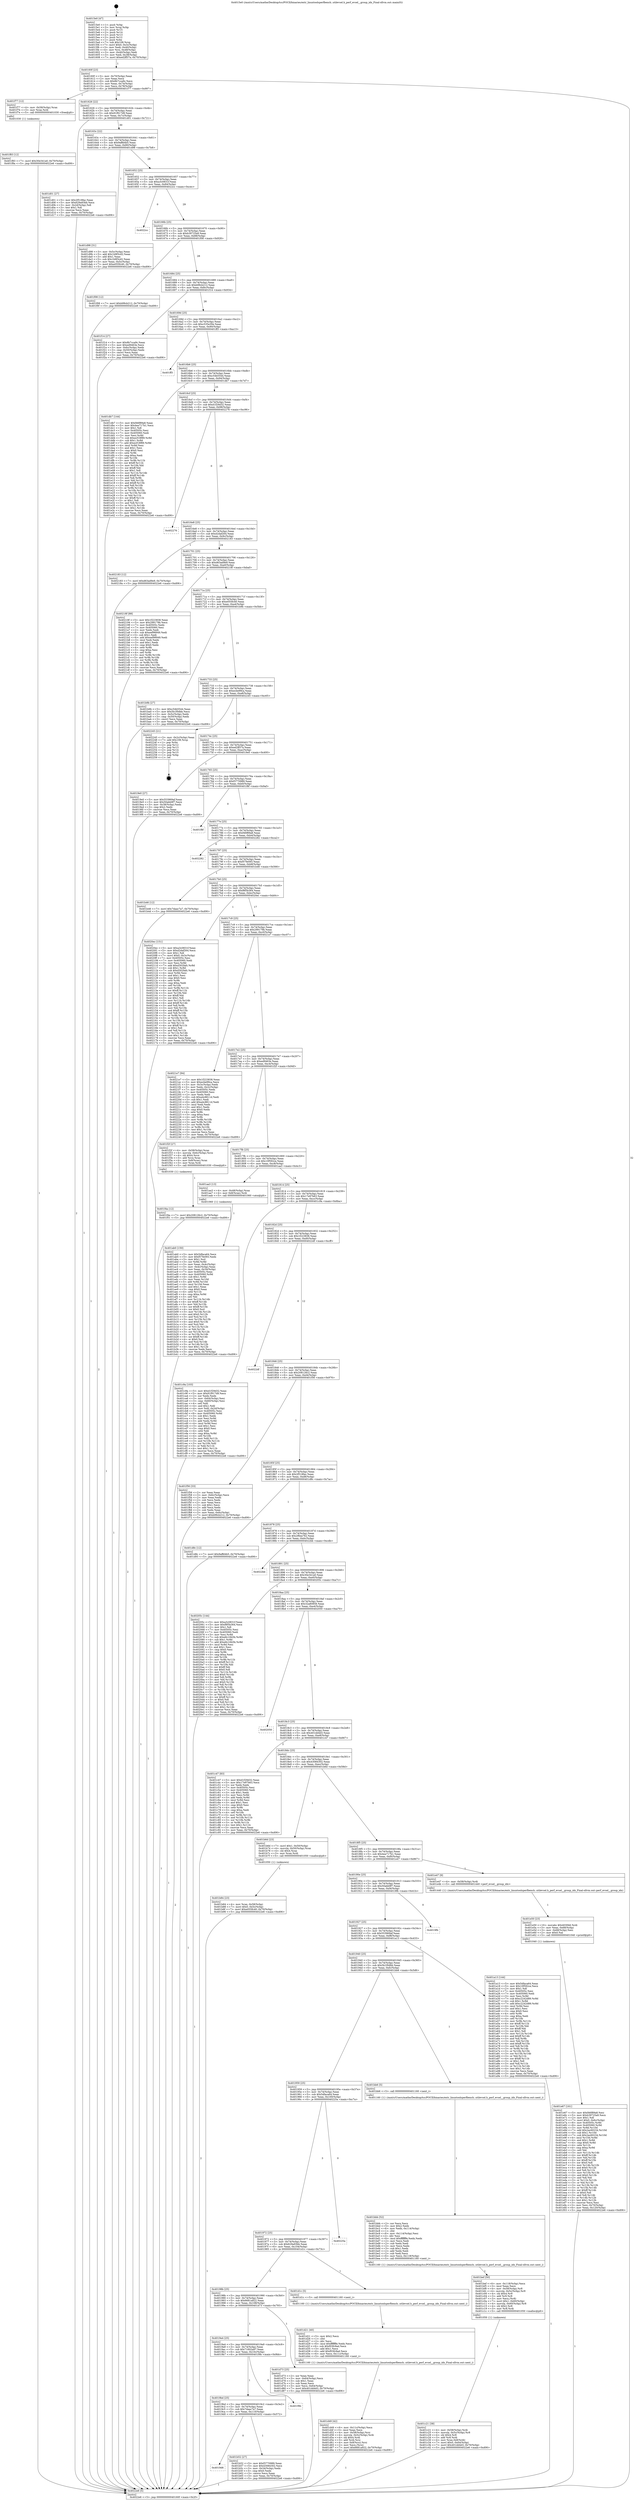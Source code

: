digraph "0x4015e0" {
  label = "0x4015e0 (/mnt/c/Users/mathe/Desktop/tcc/POCII/binaries/extr_linuxtoolsperfbench..utilevsel.h_perf_evsel__group_idx_Final-ollvm.out::main(0))"
  labelloc = "t"
  node[shape=record]

  Entry [label="",width=0.3,height=0.3,shape=circle,fillcolor=black,style=filled]
  "0x40160f" [label="{
     0x40160f [23]\l
     | [instrs]\l
     &nbsp;&nbsp;0x40160f \<+3\>: mov -0x70(%rbp),%eax\l
     &nbsp;&nbsp;0x401612 \<+2\>: mov %eax,%ecx\l
     &nbsp;&nbsp;0x401614 \<+6\>: sub $0x8b7cca9c,%ecx\l
     &nbsp;&nbsp;0x40161a \<+3\>: mov %eax,-0x74(%rbp)\l
     &nbsp;&nbsp;0x40161d \<+3\>: mov %ecx,-0x78(%rbp)\l
     &nbsp;&nbsp;0x401620 \<+6\>: je 0000000000401f77 \<main+0x997\>\l
  }"]
  "0x401f77" [label="{
     0x401f77 [12]\l
     | [instrs]\l
     &nbsp;&nbsp;0x401f77 \<+4\>: mov -0x58(%rbp),%rax\l
     &nbsp;&nbsp;0x401f7b \<+3\>: mov %rax,%rdi\l
     &nbsp;&nbsp;0x401f7e \<+5\>: call 0000000000401030 \<free@plt\>\l
     | [calls]\l
     &nbsp;&nbsp;0x401030 \{1\} (unknown)\l
  }"]
  "0x401626" [label="{
     0x401626 [22]\l
     | [instrs]\l
     &nbsp;&nbsp;0x401626 \<+5\>: jmp 000000000040162b \<main+0x4b\>\l
     &nbsp;&nbsp;0x40162b \<+3\>: mov -0x74(%rbp),%eax\l
     &nbsp;&nbsp;0x40162e \<+5\>: sub $0x91f917d9,%eax\l
     &nbsp;&nbsp;0x401633 \<+3\>: mov %eax,-0x7c(%rbp)\l
     &nbsp;&nbsp;0x401636 \<+6\>: je 0000000000401d01 \<main+0x721\>\l
  }"]
  Exit [label="",width=0.3,height=0.3,shape=circle,fillcolor=black,style=filled,peripheries=2]
  "0x401d01" [label="{
     0x401d01 [27]\l
     | [instrs]\l
     &nbsp;&nbsp;0x401d01 \<+5\>: mov $0x2f518fac,%eax\l
     &nbsp;&nbsp;0x401d06 \<+5\>: mov $0x629a93bb,%ecx\l
     &nbsp;&nbsp;0x401d0b \<+3\>: mov -0x2d(%rbp),%dl\l
     &nbsp;&nbsp;0x401d0e \<+3\>: test $0x1,%dl\l
     &nbsp;&nbsp;0x401d11 \<+3\>: cmovne %ecx,%eax\l
     &nbsp;&nbsp;0x401d14 \<+3\>: mov %eax,-0x70(%rbp)\l
     &nbsp;&nbsp;0x401d17 \<+5\>: jmp 00000000004022e6 \<main+0xd06\>\l
  }"]
  "0x40163c" [label="{
     0x40163c [22]\l
     | [instrs]\l
     &nbsp;&nbsp;0x40163c \<+5\>: jmp 0000000000401641 \<main+0x61\>\l
     &nbsp;&nbsp;0x401641 \<+3\>: mov -0x74(%rbp),%eax\l
     &nbsp;&nbsp;0x401644 \<+5\>: sub $0x9affd4b5,%eax\l
     &nbsp;&nbsp;0x401649 \<+3\>: mov %eax,-0x80(%rbp)\l
     &nbsp;&nbsp;0x40164c \<+6\>: je 0000000000401d98 \<main+0x7b8\>\l
  }"]
  "0x401f83" [label="{
     0x401f83 [12]\l
     | [instrs]\l
     &nbsp;&nbsp;0x401f83 \<+7\>: movl $0x30e341a0,-0x70(%rbp)\l
     &nbsp;&nbsp;0x401f8a \<+5\>: jmp 00000000004022e6 \<main+0xd06\>\l
  }"]
  "0x401d98" [label="{
     0x401d98 [31]\l
     | [instrs]\l
     &nbsp;&nbsp;0x401d98 \<+3\>: mov -0x5c(%rbp),%eax\l
     &nbsp;&nbsp;0x401d9b \<+5\>: add $0x1b9f3cd2,%eax\l
     &nbsp;&nbsp;0x401da0 \<+3\>: add $0x1,%eax\l
     &nbsp;&nbsp;0x401da3 \<+5\>: sub $0x1b9f3cd2,%eax\l
     &nbsp;&nbsp;0x401da8 \<+3\>: mov %eax,-0x5c(%rbp)\l
     &nbsp;&nbsp;0x401dab \<+7\>: movl $0xe055fc40,-0x70(%rbp)\l
     &nbsp;&nbsp;0x401db2 \<+5\>: jmp 00000000004022e6 \<main+0xd06\>\l
  }"]
  "0x401652" [label="{
     0x401652 [25]\l
     | [instrs]\l
     &nbsp;&nbsp;0x401652 \<+5\>: jmp 0000000000401657 \<main+0x77\>\l
     &nbsp;&nbsp;0x401657 \<+3\>: mov -0x74(%rbp),%eax\l
     &nbsp;&nbsp;0x40165a \<+5\>: sub $0xa3c0831f,%eax\l
     &nbsp;&nbsp;0x40165f \<+6\>: mov %eax,-0x84(%rbp)\l
     &nbsp;&nbsp;0x401665 \<+6\>: je 00000000004022cc \<main+0xcec\>\l
  }"]
  "0x401f4a" [label="{
     0x401f4a [12]\l
     | [instrs]\l
     &nbsp;&nbsp;0x401f4a \<+7\>: movl $0x208126c2,-0x70(%rbp)\l
     &nbsp;&nbsp;0x401f51 \<+5\>: jmp 00000000004022e6 \<main+0xd06\>\l
  }"]
  "0x4022cc" [label="{
     0x4022cc\l
  }", style=dashed]
  "0x40166b" [label="{
     0x40166b [25]\l
     | [instrs]\l
     &nbsp;&nbsp;0x40166b \<+5\>: jmp 0000000000401670 \<main+0x90\>\l
     &nbsp;&nbsp;0x401670 \<+3\>: mov -0x74(%rbp),%eax\l
     &nbsp;&nbsp;0x401673 \<+5\>: sub $0xb39725a9,%eax\l
     &nbsp;&nbsp;0x401678 \<+6\>: mov %eax,-0x88(%rbp)\l
     &nbsp;&nbsp;0x40167e \<+6\>: je 0000000000401f08 \<main+0x928\>\l
  }"]
  "0x401e67" [label="{
     0x401e67 [161]\l
     | [instrs]\l
     &nbsp;&nbsp;0x401e67 \<+5\>: mov $0xf46f89a8,%esi\l
     &nbsp;&nbsp;0x401e6c \<+5\>: mov $0xb39725a9,%ecx\l
     &nbsp;&nbsp;0x401e71 \<+2\>: mov $0x1,%dl\l
     &nbsp;&nbsp;0x401e73 \<+7\>: movl $0x0,-0x6c(%rbp)\l
     &nbsp;&nbsp;0x401e7a \<+8\>: mov 0x40505c,%r8d\l
     &nbsp;&nbsp;0x401e82 \<+8\>: mov 0x405060,%r9d\l
     &nbsp;&nbsp;0x401e8a \<+3\>: mov %r8d,%r10d\l
     &nbsp;&nbsp;0x401e8d \<+7\>: add $0x2ac60234,%r10d\l
     &nbsp;&nbsp;0x401e94 \<+4\>: sub $0x1,%r10d\l
     &nbsp;&nbsp;0x401e98 \<+7\>: sub $0x2ac60234,%r10d\l
     &nbsp;&nbsp;0x401e9f \<+4\>: imul %r10d,%r8d\l
     &nbsp;&nbsp;0x401ea3 \<+4\>: and $0x1,%r8d\l
     &nbsp;&nbsp;0x401ea7 \<+4\>: cmp $0x0,%r8d\l
     &nbsp;&nbsp;0x401eab \<+4\>: sete %r11b\l
     &nbsp;&nbsp;0x401eaf \<+4\>: cmp $0xa,%r9d\l
     &nbsp;&nbsp;0x401eb3 \<+3\>: setl %bl\l
     &nbsp;&nbsp;0x401eb6 \<+3\>: mov %r11b,%r14b\l
     &nbsp;&nbsp;0x401eb9 \<+4\>: xor $0xff,%r14b\l
     &nbsp;&nbsp;0x401ebd \<+3\>: mov %bl,%r15b\l
     &nbsp;&nbsp;0x401ec0 \<+4\>: xor $0xff,%r15b\l
     &nbsp;&nbsp;0x401ec4 \<+3\>: xor $0x0,%dl\l
     &nbsp;&nbsp;0x401ec7 \<+3\>: mov %r14b,%r12b\l
     &nbsp;&nbsp;0x401eca \<+4\>: and $0x0,%r12b\l
     &nbsp;&nbsp;0x401ece \<+3\>: and %dl,%r11b\l
     &nbsp;&nbsp;0x401ed1 \<+3\>: mov %r15b,%r13b\l
     &nbsp;&nbsp;0x401ed4 \<+4\>: and $0x0,%r13b\l
     &nbsp;&nbsp;0x401ed8 \<+2\>: and %dl,%bl\l
     &nbsp;&nbsp;0x401eda \<+3\>: or %r11b,%r12b\l
     &nbsp;&nbsp;0x401edd \<+3\>: or %bl,%r13b\l
     &nbsp;&nbsp;0x401ee0 \<+3\>: xor %r13b,%r12b\l
     &nbsp;&nbsp;0x401ee3 \<+3\>: or %r15b,%r14b\l
     &nbsp;&nbsp;0x401ee6 \<+4\>: xor $0xff,%r14b\l
     &nbsp;&nbsp;0x401eea \<+3\>: or $0x0,%dl\l
     &nbsp;&nbsp;0x401eed \<+3\>: and %dl,%r14b\l
     &nbsp;&nbsp;0x401ef0 \<+3\>: or %r14b,%r12b\l
     &nbsp;&nbsp;0x401ef3 \<+4\>: test $0x1,%r12b\l
     &nbsp;&nbsp;0x401ef7 \<+3\>: cmovne %ecx,%esi\l
     &nbsp;&nbsp;0x401efa \<+3\>: mov %esi,-0x70(%rbp)\l
     &nbsp;&nbsp;0x401efd \<+6\>: mov %eax,-0x120(%rbp)\l
     &nbsp;&nbsp;0x401f03 \<+5\>: jmp 00000000004022e6 \<main+0xd06\>\l
  }"]
  "0x401f08" [label="{
     0x401f08 [12]\l
     | [instrs]\l
     &nbsp;&nbsp;0x401f08 \<+7\>: movl $0xb99cb212,-0x70(%rbp)\l
     &nbsp;&nbsp;0x401f0f \<+5\>: jmp 00000000004022e6 \<main+0xd06\>\l
  }"]
  "0x401684" [label="{
     0x401684 [25]\l
     | [instrs]\l
     &nbsp;&nbsp;0x401684 \<+5\>: jmp 0000000000401689 \<main+0xa9\>\l
     &nbsp;&nbsp;0x401689 \<+3\>: mov -0x74(%rbp),%eax\l
     &nbsp;&nbsp;0x40168c \<+5\>: sub $0xb99cb212,%eax\l
     &nbsp;&nbsp;0x401691 \<+6\>: mov %eax,-0x8c(%rbp)\l
     &nbsp;&nbsp;0x401697 \<+6\>: je 0000000000401f14 \<main+0x934\>\l
  }"]
  "0x401e50" [label="{
     0x401e50 [23]\l
     | [instrs]\l
     &nbsp;&nbsp;0x401e50 \<+10\>: movabs $0x4030b6,%rdi\l
     &nbsp;&nbsp;0x401e5a \<+3\>: mov %eax,-0x68(%rbp)\l
     &nbsp;&nbsp;0x401e5d \<+3\>: mov -0x68(%rbp),%esi\l
     &nbsp;&nbsp;0x401e60 \<+2\>: mov $0x0,%al\l
     &nbsp;&nbsp;0x401e62 \<+5\>: call 0000000000401040 \<printf@plt\>\l
     | [calls]\l
     &nbsp;&nbsp;0x401040 \{1\} (unknown)\l
  }"]
  "0x401f14" [label="{
     0x401f14 [27]\l
     | [instrs]\l
     &nbsp;&nbsp;0x401f14 \<+5\>: mov $0x8b7cca9c,%eax\l
     &nbsp;&nbsp;0x401f19 \<+5\>: mov $0xed9463e,%ecx\l
     &nbsp;&nbsp;0x401f1e \<+3\>: mov -0x6c(%rbp),%edx\l
     &nbsp;&nbsp;0x401f21 \<+3\>: cmp -0x50(%rbp),%edx\l
     &nbsp;&nbsp;0x401f24 \<+3\>: cmovl %ecx,%eax\l
     &nbsp;&nbsp;0x401f27 \<+3\>: mov %eax,-0x70(%rbp)\l
     &nbsp;&nbsp;0x401f2a \<+5\>: jmp 00000000004022e6 \<main+0xd06\>\l
  }"]
  "0x40169d" [label="{
     0x40169d [25]\l
     | [instrs]\l
     &nbsp;&nbsp;0x40169d \<+5\>: jmp 00000000004016a2 \<main+0xc2\>\l
     &nbsp;&nbsp;0x4016a2 \<+3\>: mov -0x74(%rbp),%eax\l
     &nbsp;&nbsp;0x4016a5 \<+5\>: sub $0xc535e30e,%eax\l
     &nbsp;&nbsp;0x4016aa \<+6\>: mov %eax,-0x90(%rbp)\l
     &nbsp;&nbsp;0x4016b0 \<+6\>: je 0000000000401ff3 \<main+0xa13\>\l
  }"]
  "0x401d49" [label="{
     0x401d49 [42]\l
     | [instrs]\l
     &nbsp;&nbsp;0x401d49 \<+6\>: mov -0x11c(%rbp),%ecx\l
     &nbsp;&nbsp;0x401d4f \<+3\>: imul %eax,%ecx\l
     &nbsp;&nbsp;0x401d52 \<+4\>: mov -0x58(%rbp),%rsi\l
     &nbsp;&nbsp;0x401d56 \<+4\>: movslq -0x5c(%rbp),%rdi\l
     &nbsp;&nbsp;0x401d5a \<+4\>: shl $0x4,%rdi\l
     &nbsp;&nbsp;0x401d5e \<+3\>: add %rdi,%rsi\l
     &nbsp;&nbsp;0x401d61 \<+4\>: mov 0x8(%rsi),%rsi\l
     &nbsp;&nbsp;0x401d65 \<+2\>: mov %ecx,(%rsi)\l
     &nbsp;&nbsp;0x401d67 \<+7\>: movl $0x6681a922,-0x70(%rbp)\l
     &nbsp;&nbsp;0x401d6e \<+5\>: jmp 00000000004022e6 \<main+0xd06\>\l
  }"]
  "0x401ff3" [label="{
     0x401ff3\l
  }", style=dashed]
  "0x4016b6" [label="{
     0x4016b6 [25]\l
     | [instrs]\l
     &nbsp;&nbsp;0x4016b6 \<+5\>: jmp 00000000004016bb \<main+0xdb\>\l
     &nbsp;&nbsp;0x4016bb \<+3\>: mov -0x74(%rbp),%eax\l
     &nbsp;&nbsp;0x4016be \<+5\>: sub $0xc54b5544,%eax\l
     &nbsp;&nbsp;0x4016c3 \<+6\>: mov %eax,-0x94(%rbp)\l
     &nbsp;&nbsp;0x4016c9 \<+6\>: je 0000000000401db7 \<main+0x7d7\>\l
  }"]
  "0x401d21" [label="{
     0x401d21 [40]\l
     | [instrs]\l
     &nbsp;&nbsp;0x401d21 \<+5\>: mov $0x2,%ecx\l
     &nbsp;&nbsp;0x401d26 \<+1\>: cltd\l
     &nbsp;&nbsp;0x401d27 \<+2\>: idiv %ecx\l
     &nbsp;&nbsp;0x401d29 \<+6\>: imul $0xfffffffe,%edx,%ecx\l
     &nbsp;&nbsp;0x401d2f \<+6\>: sub $0xf03fc9ad,%ecx\l
     &nbsp;&nbsp;0x401d35 \<+3\>: add $0x1,%ecx\l
     &nbsp;&nbsp;0x401d38 \<+6\>: add $0xf03fc9ad,%ecx\l
     &nbsp;&nbsp;0x401d3e \<+6\>: mov %ecx,-0x11c(%rbp)\l
     &nbsp;&nbsp;0x401d44 \<+5\>: call 0000000000401160 \<next_i\>\l
     | [calls]\l
     &nbsp;&nbsp;0x401160 \{1\} (/mnt/c/Users/mathe/Desktop/tcc/POCII/binaries/extr_linuxtoolsperfbench..utilevsel.h_perf_evsel__group_idx_Final-ollvm.out::next_i)\l
  }"]
  "0x401db7" [label="{
     0x401db7 [144]\l
     | [instrs]\l
     &nbsp;&nbsp;0x401db7 \<+5\>: mov $0xf46f89a8,%eax\l
     &nbsp;&nbsp;0x401dbc \<+5\>: mov $0x4ea717b1,%ecx\l
     &nbsp;&nbsp;0x401dc1 \<+2\>: mov $0x1,%dl\l
     &nbsp;&nbsp;0x401dc3 \<+7\>: mov 0x40505c,%esi\l
     &nbsp;&nbsp;0x401dca \<+7\>: mov 0x405060,%edi\l
     &nbsp;&nbsp;0x401dd1 \<+3\>: mov %esi,%r8d\l
     &nbsp;&nbsp;0x401dd4 \<+7\>: sub $0xecf18f89,%r8d\l
     &nbsp;&nbsp;0x401ddb \<+4\>: sub $0x1,%r8d\l
     &nbsp;&nbsp;0x401ddf \<+7\>: add $0xecf18f89,%r8d\l
     &nbsp;&nbsp;0x401de6 \<+4\>: imul %r8d,%esi\l
     &nbsp;&nbsp;0x401dea \<+3\>: and $0x1,%esi\l
     &nbsp;&nbsp;0x401ded \<+3\>: cmp $0x0,%esi\l
     &nbsp;&nbsp;0x401df0 \<+4\>: sete %r9b\l
     &nbsp;&nbsp;0x401df4 \<+3\>: cmp $0xa,%edi\l
     &nbsp;&nbsp;0x401df7 \<+4\>: setl %r10b\l
     &nbsp;&nbsp;0x401dfb \<+3\>: mov %r9b,%r11b\l
     &nbsp;&nbsp;0x401dfe \<+4\>: xor $0xff,%r11b\l
     &nbsp;&nbsp;0x401e02 \<+3\>: mov %r10b,%bl\l
     &nbsp;&nbsp;0x401e05 \<+3\>: xor $0xff,%bl\l
     &nbsp;&nbsp;0x401e08 \<+3\>: xor $0x1,%dl\l
     &nbsp;&nbsp;0x401e0b \<+3\>: mov %r11b,%r14b\l
     &nbsp;&nbsp;0x401e0e \<+4\>: and $0xff,%r14b\l
     &nbsp;&nbsp;0x401e12 \<+3\>: and %dl,%r9b\l
     &nbsp;&nbsp;0x401e15 \<+3\>: mov %bl,%r15b\l
     &nbsp;&nbsp;0x401e18 \<+4\>: and $0xff,%r15b\l
     &nbsp;&nbsp;0x401e1c \<+3\>: and %dl,%r10b\l
     &nbsp;&nbsp;0x401e1f \<+3\>: or %r9b,%r14b\l
     &nbsp;&nbsp;0x401e22 \<+3\>: or %r10b,%r15b\l
     &nbsp;&nbsp;0x401e25 \<+3\>: xor %r15b,%r14b\l
     &nbsp;&nbsp;0x401e28 \<+3\>: or %bl,%r11b\l
     &nbsp;&nbsp;0x401e2b \<+4\>: xor $0xff,%r11b\l
     &nbsp;&nbsp;0x401e2f \<+3\>: or $0x1,%dl\l
     &nbsp;&nbsp;0x401e32 \<+3\>: and %dl,%r11b\l
     &nbsp;&nbsp;0x401e35 \<+3\>: or %r11b,%r14b\l
     &nbsp;&nbsp;0x401e38 \<+4\>: test $0x1,%r14b\l
     &nbsp;&nbsp;0x401e3c \<+3\>: cmovne %ecx,%eax\l
     &nbsp;&nbsp;0x401e3f \<+3\>: mov %eax,-0x70(%rbp)\l
     &nbsp;&nbsp;0x401e42 \<+5\>: jmp 00000000004022e6 \<main+0xd06\>\l
  }"]
  "0x4016cf" [label="{
     0x4016cf [25]\l
     | [instrs]\l
     &nbsp;&nbsp;0x4016cf \<+5\>: jmp 00000000004016d4 \<main+0xf4\>\l
     &nbsp;&nbsp;0x4016d4 \<+3\>: mov -0x74(%rbp),%eax\l
     &nbsp;&nbsp;0x4016d7 \<+5\>: sub $0xd1f29d32,%eax\l
     &nbsp;&nbsp;0x4016dc \<+6\>: mov %eax,-0x98(%rbp)\l
     &nbsp;&nbsp;0x4016e2 \<+6\>: je 0000000000402276 \<main+0xc96\>\l
  }"]
  "0x401c21" [label="{
     0x401c21 [38]\l
     | [instrs]\l
     &nbsp;&nbsp;0x401c21 \<+4\>: mov -0x58(%rbp),%rdi\l
     &nbsp;&nbsp;0x401c25 \<+4\>: movslq -0x5c(%rbp),%r8\l
     &nbsp;&nbsp;0x401c29 \<+4\>: shl $0x4,%r8\l
     &nbsp;&nbsp;0x401c2d \<+3\>: add %r8,%rdi\l
     &nbsp;&nbsp;0x401c30 \<+4\>: mov %rax,0x8(%rdi)\l
     &nbsp;&nbsp;0x401c34 \<+7\>: movl $0x0,-0x64(%rbp)\l
     &nbsp;&nbsp;0x401c3b \<+7\>: movl $0x401dd4d3,-0x70(%rbp)\l
     &nbsp;&nbsp;0x401c42 \<+5\>: jmp 00000000004022e6 \<main+0xd06\>\l
  }"]
  "0x402276" [label="{
     0x402276\l
  }", style=dashed]
  "0x4016e8" [label="{
     0x4016e8 [25]\l
     | [instrs]\l
     &nbsp;&nbsp;0x4016e8 \<+5\>: jmp 00000000004016ed \<main+0x10d\>\l
     &nbsp;&nbsp;0x4016ed \<+3\>: mov -0x74(%rbp),%eax\l
     &nbsp;&nbsp;0x4016f0 \<+5\>: sub $0xd2daf264,%eax\l
     &nbsp;&nbsp;0x4016f5 \<+6\>: mov %eax,-0x9c(%rbp)\l
     &nbsp;&nbsp;0x4016fb \<+6\>: je 0000000000402183 \<main+0xba3\>\l
  }"]
  "0x401bef" [label="{
     0x401bef [50]\l
     | [instrs]\l
     &nbsp;&nbsp;0x401bef \<+6\>: mov -0x118(%rbp),%ecx\l
     &nbsp;&nbsp;0x401bf5 \<+3\>: imul %eax,%ecx\l
     &nbsp;&nbsp;0x401bf8 \<+4\>: mov -0x58(%rbp),%r8\l
     &nbsp;&nbsp;0x401bfc \<+4\>: movslq -0x5c(%rbp),%r9\l
     &nbsp;&nbsp;0x401c00 \<+4\>: shl $0x4,%r9\l
     &nbsp;&nbsp;0x401c04 \<+3\>: add %r9,%r8\l
     &nbsp;&nbsp;0x401c07 \<+3\>: mov %ecx,(%r8)\l
     &nbsp;&nbsp;0x401c0a \<+7\>: movl $0x1,-0x60(%rbp)\l
     &nbsp;&nbsp;0x401c11 \<+4\>: movslq -0x60(%rbp),%r8\l
     &nbsp;&nbsp;0x401c15 \<+4\>: shl $0x2,%r8\l
     &nbsp;&nbsp;0x401c19 \<+3\>: mov %r8,%rdi\l
     &nbsp;&nbsp;0x401c1c \<+5\>: call 0000000000401050 \<malloc@plt\>\l
     | [calls]\l
     &nbsp;&nbsp;0x401050 \{1\} (unknown)\l
  }"]
  "0x402183" [label="{
     0x402183 [12]\l
     | [instrs]\l
     &nbsp;&nbsp;0x402183 \<+7\>: movl $0xd63ad9e9,-0x70(%rbp)\l
     &nbsp;&nbsp;0x40218a \<+5\>: jmp 00000000004022e6 \<main+0xd06\>\l
  }"]
  "0x401701" [label="{
     0x401701 [25]\l
     | [instrs]\l
     &nbsp;&nbsp;0x401701 \<+5\>: jmp 0000000000401706 \<main+0x126\>\l
     &nbsp;&nbsp;0x401706 \<+3\>: mov -0x74(%rbp),%eax\l
     &nbsp;&nbsp;0x401709 \<+5\>: sub $0xd63ad9e9,%eax\l
     &nbsp;&nbsp;0x40170e \<+6\>: mov %eax,-0xa0(%rbp)\l
     &nbsp;&nbsp;0x401714 \<+6\>: je 000000000040218f \<main+0xbaf\>\l
  }"]
  "0x401bbb" [label="{
     0x401bbb [52]\l
     | [instrs]\l
     &nbsp;&nbsp;0x401bbb \<+2\>: xor %ecx,%ecx\l
     &nbsp;&nbsp;0x401bbd \<+5\>: mov $0x2,%edx\l
     &nbsp;&nbsp;0x401bc2 \<+6\>: mov %edx,-0x114(%rbp)\l
     &nbsp;&nbsp;0x401bc8 \<+1\>: cltd\l
     &nbsp;&nbsp;0x401bc9 \<+6\>: mov -0x114(%rbp),%esi\l
     &nbsp;&nbsp;0x401bcf \<+2\>: idiv %esi\l
     &nbsp;&nbsp;0x401bd1 \<+6\>: imul $0xfffffffe,%edx,%edx\l
     &nbsp;&nbsp;0x401bd7 \<+2\>: mov %ecx,%edi\l
     &nbsp;&nbsp;0x401bd9 \<+2\>: sub %edx,%edi\l
     &nbsp;&nbsp;0x401bdb \<+2\>: mov %ecx,%edx\l
     &nbsp;&nbsp;0x401bdd \<+3\>: sub $0x1,%edx\l
     &nbsp;&nbsp;0x401be0 \<+2\>: add %edx,%edi\l
     &nbsp;&nbsp;0x401be2 \<+2\>: sub %edi,%ecx\l
     &nbsp;&nbsp;0x401be4 \<+6\>: mov %ecx,-0x118(%rbp)\l
     &nbsp;&nbsp;0x401bea \<+5\>: call 0000000000401160 \<next_i\>\l
     | [calls]\l
     &nbsp;&nbsp;0x401160 \{1\} (/mnt/c/Users/mathe/Desktop/tcc/POCII/binaries/extr_linuxtoolsperfbench..utilevsel.h_perf_evsel__group_idx_Final-ollvm.out::next_i)\l
  }"]
  "0x40218f" [label="{
     0x40218f [88]\l
     | [instrs]\l
     &nbsp;&nbsp;0x40218f \<+5\>: mov $0x1f223838,%eax\l
     &nbsp;&nbsp;0x402194 \<+5\>: mov $0x299179b,%ecx\l
     &nbsp;&nbsp;0x402199 \<+7\>: mov 0x40505c,%edx\l
     &nbsp;&nbsp;0x4021a0 \<+7\>: mov 0x405060,%esi\l
     &nbsp;&nbsp;0x4021a7 \<+2\>: mov %edx,%edi\l
     &nbsp;&nbsp;0x4021a9 \<+6\>: sub $0xeef98949,%edi\l
     &nbsp;&nbsp;0x4021af \<+3\>: sub $0x1,%edi\l
     &nbsp;&nbsp;0x4021b2 \<+6\>: add $0xeef98949,%edi\l
     &nbsp;&nbsp;0x4021b8 \<+3\>: imul %edi,%edx\l
     &nbsp;&nbsp;0x4021bb \<+3\>: and $0x1,%edx\l
     &nbsp;&nbsp;0x4021be \<+3\>: cmp $0x0,%edx\l
     &nbsp;&nbsp;0x4021c1 \<+4\>: sete %r8b\l
     &nbsp;&nbsp;0x4021c5 \<+3\>: cmp $0xa,%esi\l
     &nbsp;&nbsp;0x4021c8 \<+4\>: setl %r9b\l
     &nbsp;&nbsp;0x4021cc \<+3\>: mov %r8b,%r10b\l
     &nbsp;&nbsp;0x4021cf \<+3\>: and %r9b,%r10b\l
     &nbsp;&nbsp;0x4021d2 \<+3\>: xor %r9b,%r8b\l
     &nbsp;&nbsp;0x4021d5 \<+3\>: or %r8b,%r10b\l
     &nbsp;&nbsp;0x4021d8 \<+4\>: test $0x1,%r10b\l
     &nbsp;&nbsp;0x4021dc \<+3\>: cmovne %ecx,%eax\l
     &nbsp;&nbsp;0x4021df \<+3\>: mov %eax,-0x70(%rbp)\l
     &nbsp;&nbsp;0x4021e2 \<+5\>: jmp 00000000004022e6 \<main+0xd06\>\l
  }"]
  "0x40171a" [label="{
     0x40171a [25]\l
     | [instrs]\l
     &nbsp;&nbsp;0x40171a \<+5\>: jmp 000000000040171f \<main+0x13f\>\l
     &nbsp;&nbsp;0x40171f \<+3\>: mov -0x74(%rbp),%eax\l
     &nbsp;&nbsp;0x401722 \<+5\>: sub $0xe055fc40,%eax\l
     &nbsp;&nbsp;0x401727 \<+6\>: mov %eax,-0xa4(%rbp)\l
     &nbsp;&nbsp;0x40172d \<+6\>: je 0000000000401b9b \<main+0x5bb\>\l
  }"]
  "0x401b84" [label="{
     0x401b84 [23]\l
     | [instrs]\l
     &nbsp;&nbsp;0x401b84 \<+4\>: mov %rax,-0x58(%rbp)\l
     &nbsp;&nbsp;0x401b88 \<+7\>: movl $0x0,-0x5c(%rbp)\l
     &nbsp;&nbsp;0x401b8f \<+7\>: movl $0xe055fc40,-0x70(%rbp)\l
     &nbsp;&nbsp;0x401b96 \<+5\>: jmp 00000000004022e6 \<main+0xd06\>\l
  }"]
  "0x401b9b" [label="{
     0x401b9b [27]\l
     | [instrs]\l
     &nbsp;&nbsp;0x401b9b \<+5\>: mov $0xc54b5544,%eax\l
     &nbsp;&nbsp;0x401ba0 \<+5\>: mov $0x5b1f0dbb,%ecx\l
     &nbsp;&nbsp;0x401ba5 \<+3\>: mov -0x5c(%rbp),%edx\l
     &nbsp;&nbsp;0x401ba8 \<+3\>: cmp -0x50(%rbp),%edx\l
     &nbsp;&nbsp;0x401bab \<+3\>: cmovl %ecx,%eax\l
     &nbsp;&nbsp;0x401bae \<+3\>: mov %eax,-0x70(%rbp)\l
     &nbsp;&nbsp;0x401bb1 \<+5\>: jmp 00000000004022e6 \<main+0xd06\>\l
  }"]
  "0x401733" [label="{
     0x401733 [25]\l
     | [instrs]\l
     &nbsp;&nbsp;0x401733 \<+5\>: jmp 0000000000401738 \<main+0x158\>\l
     &nbsp;&nbsp;0x401738 \<+3\>: mov -0x74(%rbp),%eax\l
     &nbsp;&nbsp;0x40173b \<+5\>: sub $0xecbe99ca,%eax\l
     &nbsp;&nbsp;0x401740 \<+6\>: mov %eax,-0xa8(%rbp)\l
     &nbsp;&nbsp;0x401746 \<+6\>: je 0000000000402245 \<main+0xc65\>\l
  }"]
  "0x4019d6" [label="{
     0x4019d6\l
  }", style=dashed]
  "0x402245" [label="{
     0x402245 [21]\l
     | [instrs]\l
     &nbsp;&nbsp;0x402245 \<+3\>: mov -0x2c(%rbp),%eax\l
     &nbsp;&nbsp;0x402248 \<+7\>: add $0x108,%rsp\l
     &nbsp;&nbsp;0x40224f \<+1\>: pop %rbx\l
     &nbsp;&nbsp;0x402250 \<+2\>: pop %r12\l
     &nbsp;&nbsp;0x402252 \<+2\>: pop %r13\l
     &nbsp;&nbsp;0x402254 \<+2\>: pop %r14\l
     &nbsp;&nbsp;0x402256 \<+2\>: pop %r15\l
     &nbsp;&nbsp;0x402258 \<+1\>: pop %rbp\l
     &nbsp;&nbsp;0x402259 \<+1\>: ret\l
  }"]
  "0x40174c" [label="{
     0x40174c [25]\l
     | [instrs]\l
     &nbsp;&nbsp;0x40174c \<+5\>: jmp 0000000000401751 \<main+0x171\>\l
     &nbsp;&nbsp;0x401751 \<+3\>: mov -0x74(%rbp),%eax\l
     &nbsp;&nbsp;0x401754 \<+5\>: sub $0xed2ff37a,%eax\l
     &nbsp;&nbsp;0x401759 \<+6\>: mov %eax,-0xac(%rbp)\l
     &nbsp;&nbsp;0x40175f \<+6\>: je 00000000004019e0 \<main+0x400\>\l
  }"]
  "0x401b52" [label="{
     0x401b52 [27]\l
     | [instrs]\l
     &nbsp;&nbsp;0x401b52 \<+5\>: mov $0xf3770989,%eax\l
     &nbsp;&nbsp;0x401b57 \<+5\>: mov $0x43084302,%ecx\l
     &nbsp;&nbsp;0x401b5c \<+3\>: mov -0x34(%rbp),%edx\l
     &nbsp;&nbsp;0x401b5f \<+3\>: cmp $0x0,%edx\l
     &nbsp;&nbsp;0x401b62 \<+3\>: cmove %ecx,%eax\l
     &nbsp;&nbsp;0x401b65 \<+3\>: mov %eax,-0x70(%rbp)\l
     &nbsp;&nbsp;0x401b68 \<+5\>: jmp 00000000004022e6 \<main+0xd06\>\l
  }"]
  "0x4019e0" [label="{
     0x4019e0 [27]\l
     | [instrs]\l
     &nbsp;&nbsp;0x4019e0 \<+5\>: mov $0x553969af,%eax\l
     &nbsp;&nbsp;0x4019e5 \<+5\>: mov $0x50abb9f7,%ecx\l
     &nbsp;&nbsp;0x4019ea \<+3\>: mov -0x38(%rbp),%edx\l
     &nbsp;&nbsp;0x4019ed \<+3\>: cmp $0x2,%edx\l
     &nbsp;&nbsp;0x4019f0 \<+3\>: cmovne %ecx,%eax\l
     &nbsp;&nbsp;0x4019f3 \<+3\>: mov %eax,-0x70(%rbp)\l
     &nbsp;&nbsp;0x4019f6 \<+5\>: jmp 00000000004022e6 \<main+0xd06\>\l
  }"]
  "0x401765" [label="{
     0x401765 [25]\l
     | [instrs]\l
     &nbsp;&nbsp;0x401765 \<+5\>: jmp 000000000040176a \<main+0x18a\>\l
     &nbsp;&nbsp;0x40176a \<+3\>: mov -0x74(%rbp),%eax\l
     &nbsp;&nbsp;0x40176d \<+5\>: sub $0xf3770989,%eax\l
     &nbsp;&nbsp;0x401772 \<+6\>: mov %eax,-0xb0(%rbp)\l
     &nbsp;&nbsp;0x401778 \<+6\>: je 0000000000401f8f \<main+0x9af\>\l
  }"]
  "0x4022e6" [label="{
     0x4022e6 [5]\l
     | [instrs]\l
     &nbsp;&nbsp;0x4022e6 \<+5\>: jmp 000000000040160f \<main+0x2f\>\l
  }"]
  "0x4015e0" [label="{
     0x4015e0 [47]\l
     | [instrs]\l
     &nbsp;&nbsp;0x4015e0 \<+1\>: push %rbp\l
     &nbsp;&nbsp;0x4015e1 \<+3\>: mov %rsp,%rbp\l
     &nbsp;&nbsp;0x4015e4 \<+2\>: push %r15\l
     &nbsp;&nbsp;0x4015e6 \<+2\>: push %r14\l
     &nbsp;&nbsp;0x4015e8 \<+2\>: push %r13\l
     &nbsp;&nbsp;0x4015ea \<+2\>: push %r12\l
     &nbsp;&nbsp;0x4015ec \<+1\>: push %rbx\l
     &nbsp;&nbsp;0x4015ed \<+7\>: sub $0x108,%rsp\l
     &nbsp;&nbsp;0x4015f4 \<+7\>: movl $0x0,-0x3c(%rbp)\l
     &nbsp;&nbsp;0x4015fb \<+3\>: mov %edi,-0x40(%rbp)\l
     &nbsp;&nbsp;0x4015fe \<+4\>: mov %rsi,-0x48(%rbp)\l
     &nbsp;&nbsp;0x401602 \<+3\>: mov -0x40(%rbp),%edi\l
     &nbsp;&nbsp;0x401605 \<+3\>: mov %edi,-0x38(%rbp)\l
     &nbsp;&nbsp;0x401608 \<+7\>: movl $0xed2ff37a,-0x70(%rbp)\l
  }"]
  "0x4019bd" [label="{
     0x4019bd [25]\l
     | [instrs]\l
     &nbsp;&nbsp;0x4019bd \<+5\>: jmp 00000000004019c2 \<main+0x3e2\>\l
     &nbsp;&nbsp;0x4019c2 \<+3\>: mov -0x74(%rbp),%eax\l
     &nbsp;&nbsp;0x4019c5 \<+5\>: sub $0x7daac7a7,%eax\l
     &nbsp;&nbsp;0x4019ca \<+6\>: mov %eax,-0x110(%rbp)\l
     &nbsp;&nbsp;0x4019d0 \<+6\>: je 0000000000401b52 \<main+0x572\>\l
  }"]
  "0x401f8f" [label="{
     0x401f8f\l
  }", style=dashed]
  "0x40177e" [label="{
     0x40177e [25]\l
     | [instrs]\l
     &nbsp;&nbsp;0x40177e \<+5\>: jmp 0000000000401783 \<main+0x1a3\>\l
     &nbsp;&nbsp;0x401783 \<+3\>: mov -0x74(%rbp),%eax\l
     &nbsp;&nbsp;0x401786 \<+5\>: sub $0xf46f89a8,%eax\l
     &nbsp;&nbsp;0x40178b \<+6\>: mov %eax,-0xb4(%rbp)\l
     &nbsp;&nbsp;0x401791 \<+6\>: je 0000000000402282 \<main+0xca2\>\l
  }"]
  "0x401f9b" [label="{
     0x401f9b\l
  }", style=dashed]
  "0x402282" [label="{
     0x402282\l
  }", style=dashed]
  "0x401797" [label="{
     0x401797 [25]\l
     | [instrs]\l
     &nbsp;&nbsp;0x401797 \<+5\>: jmp 000000000040179c \<main+0x1bc\>\l
     &nbsp;&nbsp;0x40179c \<+3\>: mov -0x74(%rbp),%eax\l
     &nbsp;&nbsp;0x40179f \<+5\>: sub $0xf57fe093,%eax\l
     &nbsp;&nbsp;0x4017a4 \<+6\>: mov %eax,-0xb8(%rbp)\l
     &nbsp;&nbsp;0x4017aa \<+6\>: je 0000000000401b46 \<main+0x566\>\l
  }"]
  "0x4019a4" [label="{
     0x4019a4 [25]\l
     | [instrs]\l
     &nbsp;&nbsp;0x4019a4 \<+5\>: jmp 00000000004019a9 \<main+0x3c9\>\l
     &nbsp;&nbsp;0x4019a9 \<+3\>: mov -0x74(%rbp),%eax\l
     &nbsp;&nbsp;0x4019ac \<+5\>: sub $0x71602a97,%eax\l
     &nbsp;&nbsp;0x4019b1 \<+6\>: mov %eax,-0x10c(%rbp)\l
     &nbsp;&nbsp;0x4019b7 \<+6\>: je 0000000000401f9b \<main+0x9bb\>\l
  }"]
  "0x401b46" [label="{
     0x401b46 [12]\l
     | [instrs]\l
     &nbsp;&nbsp;0x401b46 \<+7\>: movl $0x7daac7a7,-0x70(%rbp)\l
     &nbsp;&nbsp;0x401b4d \<+5\>: jmp 00000000004022e6 \<main+0xd06\>\l
  }"]
  "0x4017b0" [label="{
     0x4017b0 [25]\l
     | [instrs]\l
     &nbsp;&nbsp;0x4017b0 \<+5\>: jmp 00000000004017b5 \<main+0x1d5\>\l
     &nbsp;&nbsp;0x4017b5 \<+3\>: mov -0x74(%rbp),%eax\l
     &nbsp;&nbsp;0x4017b8 \<+5\>: sub $0xf8f5b364,%eax\l
     &nbsp;&nbsp;0x4017bd \<+6\>: mov %eax,-0xbc(%rbp)\l
     &nbsp;&nbsp;0x4017c3 \<+6\>: je 00000000004020ec \<main+0xb0c\>\l
  }"]
  "0x401d73" [label="{
     0x401d73 [25]\l
     | [instrs]\l
     &nbsp;&nbsp;0x401d73 \<+2\>: xor %eax,%eax\l
     &nbsp;&nbsp;0x401d75 \<+3\>: mov -0x64(%rbp),%ecx\l
     &nbsp;&nbsp;0x401d78 \<+3\>: sub $0x1,%eax\l
     &nbsp;&nbsp;0x401d7b \<+2\>: sub %eax,%ecx\l
     &nbsp;&nbsp;0x401d7d \<+3\>: mov %ecx,-0x64(%rbp)\l
     &nbsp;&nbsp;0x401d80 \<+7\>: movl $0x401dd4d3,-0x70(%rbp)\l
     &nbsp;&nbsp;0x401d87 \<+5\>: jmp 00000000004022e6 \<main+0xd06\>\l
  }"]
  "0x4020ec" [label="{
     0x4020ec [151]\l
     | [instrs]\l
     &nbsp;&nbsp;0x4020ec \<+5\>: mov $0xa3c0831f,%eax\l
     &nbsp;&nbsp;0x4020f1 \<+5\>: mov $0xd2daf264,%ecx\l
     &nbsp;&nbsp;0x4020f6 \<+2\>: mov $0x1,%dl\l
     &nbsp;&nbsp;0x4020f8 \<+7\>: movl $0x0,-0x3c(%rbp)\l
     &nbsp;&nbsp;0x4020ff \<+7\>: mov 0x40505c,%esi\l
     &nbsp;&nbsp;0x402106 \<+7\>: mov 0x405060,%edi\l
     &nbsp;&nbsp;0x40210d \<+3\>: mov %esi,%r8d\l
     &nbsp;&nbsp;0x402110 \<+7\>: add $0xd302fafc,%r8d\l
     &nbsp;&nbsp;0x402117 \<+4\>: sub $0x1,%r8d\l
     &nbsp;&nbsp;0x40211b \<+7\>: sub $0xd302fafc,%r8d\l
     &nbsp;&nbsp;0x402122 \<+4\>: imul %r8d,%esi\l
     &nbsp;&nbsp;0x402126 \<+3\>: and $0x1,%esi\l
     &nbsp;&nbsp;0x402129 \<+3\>: cmp $0x0,%esi\l
     &nbsp;&nbsp;0x40212c \<+4\>: sete %r9b\l
     &nbsp;&nbsp;0x402130 \<+3\>: cmp $0xa,%edi\l
     &nbsp;&nbsp;0x402133 \<+4\>: setl %r10b\l
     &nbsp;&nbsp;0x402137 \<+3\>: mov %r9b,%r11b\l
     &nbsp;&nbsp;0x40213a \<+4\>: xor $0xff,%r11b\l
     &nbsp;&nbsp;0x40213e \<+3\>: mov %r10b,%bl\l
     &nbsp;&nbsp;0x402141 \<+3\>: xor $0xff,%bl\l
     &nbsp;&nbsp;0x402144 \<+3\>: xor $0x1,%dl\l
     &nbsp;&nbsp;0x402147 \<+3\>: mov %r11b,%r14b\l
     &nbsp;&nbsp;0x40214a \<+4\>: and $0xff,%r14b\l
     &nbsp;&nbsp;0x40214e \<+3\>: and %dl,%r9b\l
     &nbsp;&nbsp;0x402151 \<+3\>: mov %bl,%r15b\l
     &nbsp;&nbsp;0x402154 \<+4\>: and $0xff,%r15b\l
     &nbsp;&nbsp;0x402158 \<+3\>: and %dl,%r10b\l
     &nbsp;&nbsp;0x40215b \<+3\>: or %r9b,%r14b\l
     &nbsp;&nbsp;0x40215e \<+3\>: or %r10b,%r15b\l
     &nbsp;&nbsp;0x402161 \<+3\>: xor %r15b,%r14b\l
     &nbsp;&nbsp;0x402164 \<+3\>: or %bl,%r11b\l
     &nbsp;&nbsp;0x402167 \<+4\>: xor $0xff,%r11b\l
     &nbsp;&nbsp;0x40216b \<+3\>: or $0x1,%dl\l
     &nbsp;&nbsp;0x40216e \<+3\>: and %dl,%r11b\l
     &nbsp;&nbsp;0x402171 \<+3\>: or %r11b,%r14b\l
     &nbsp;&nbsp;0x402174 \<+4\>: test $0x1,%r14b\l
     &nbsp;&nbsp;0x402178 \<+3\>: cmovne %ecx,%eax\l
     &nbsp;&nbsp;0x40217b \<+3\>: mov %eax,-0x70(%rbp)\l
     &nbsp;&nbsp;0x40217e \<+5\>: jmp 00000000004022e6 \<main+0xd06\>\l
  }"]
  "0x4017c9" [label="{
     0x4017c9 [25]\l
     | [instrs]\l
     &nbsp;&nbsp;0x4017c9 \<+5\>: jmp 00000000004017ce \<main+0x1ee\>\l
     &nbsp;&nbsp;0x4017ce \<+3\>: mov -0x74(%rbp),%eax\l
     &nbsp;&nbsp;0x4017d1 \<+5\>: sub $0x299179b,%eax\l
     &nbsp;&nbsp;0x4017d6 \<+6\>: mov %eax,-0xc0(%rbp)\l
     &nbsp;&nbsp;0x4017dc \<+6\>: je 00000000004021e7 \<main+0xc07\>\l
  }"]
  "0x40198b" [label="{
     0x40198b [25]\l
     | [instrs]\l
     &nbsp;&nbsp;0x40198b \<+5\>: jmp 0000000000401990 \<main+0x3b0\>\l
     &nbsp;&nbsp;0x401990 \<+3\>: mov -0x74(%rbp),%eax\l
     &nbsp;&nbsp;0x401993 \<+5\>: sub $0x6681a922,%eax\l
     &nbsp;&nbsp;0x401998 \<+6\>: mov %eax,-0x108(%rbp)\l
     &nbsp;&nbsp;0x40199e \<+6\>: je 0000000000401d73 \<main+0x793\>\l
  }"]
  "0x4021e7" [label="{
     0x4021e7 [94]\l
     | [instrs]\l
     &nbsp;&nbsp;0x4021e7 \<+5\>: mov $0x1f223838,%eax\l
     &nbsp;&nbsp;0x4021ec \<+5\>: mov $0xecbe99ca,%ecx\l
     &nbsp;&nbsp;0x4021f1 \<+3\>: mov -0x3c(%rbp),%edx\l
     &nbsp;&nbsp;0x4021f4 \<+3\>: mov %edx,-0x2c(%rbp)\l
     &nbsp;&nbsp;0x4021f7 \<+7\>: mov 0x40505c,%edx\l
     &nbsp;&nbsp;0x4021fe \<+7\>: mov 0x405060,%esi\l
     &nbsp;&nbsp;0x402205 \<+2\>: mov %edx,%edi\l
     &nbsp;&nbsp;0x402207 \<+6\>: sub $0xa4c8811d,%edi\l
     &nbsp;&nbsp;0x40220d \<+3\>: sub $0x1,%edi\l
     &nbsp;&nbsp;0x402210 \<+6\>: add $0xa4c8811d,%edi\l
     &nbsp;&nbsp;0x402216 \<+3\>: imul %edi,%edx\l
     &nbsp;&nbsp;0x402219 \<+3\>: and $0x1,%edx\l
     &nbsp;&nbsp;0x40221c \<+3\>: cmp $0x0,%edx\l
     &nbsp;&nbsp;0x40221f \<+4\>: sete %r8b\l
     &nbsp;&nbsp;0x402223 \<+3\>: cmp $0xa,%esi\l
     &nbsp;&nbsp;0x402226 \<+4\>: setl %r9b\l
     &nbsp;&nbsp;0x40222a \<+3\>: mov %r8b,%r10b\l
     &nbsp;&nbsp;0x40222d \<+3\>: and %r9b,%r10b\l
     &nbsp;&nbsp;0x402230 \<+3\>: xor %r9b,%r8b\l
     &nbsp;&nbsp;0x402233 \<+3\>: or %r8b,%r10b\l
     &nbsp;&nbsp;0x402236 \<+4\>: test $0x1,%r10b\l
     &nbsp;&nbsp;0x40223a \<+3\>: cmovne %ecx,%eax\l
     &nbsp;&nbsp;0x40223d \<+3\>: mov %eax,-0x70(%rbp)\l
     &nbsp;&nbsp;0x402240 \<+5\>: jmp 00000000004022e6 \<main+0xd06\>\l
  }"]
  "0x4017e2" [label="{
     0x4017e2 [25]\l
     | [instrs]\l
     &nbsp;&nbsp;0x4017e2 \<+5\>: jmp 00000000004017e7 \<main+0x207\>\l
     &nbsp;&nbsp;0x4017e7 \<+3\>: mov -0x74(%rbp),%eax\l
     &nbsp;&nbsp;0x4017ea \<+5\>: sub $0xed9463e,%eax\l
     &nbsp;&nbsp;0x4017ef \<+6\>: mov %eax,-0xc4(%rbp)\l
     &nbsp;&nbsp;0x4017f5 \<+6\>: je 0000000000401f2f \<main+0x94f\>\l
  }"]
  "0x401d1c" [label="{
     0x401d1c [5]\l
     | [instrs]\l
     &nbsp;&nbsp;0x401d1c \<+5\>: call 0000000000401160 \<next_i\>\l
     | [calls]\l
     &nbsp;&nbsp;0x401160 \{1\} (/mnt/c/Users/mathe/Desktop/tcc/POCII/binaries/extr_linuxtoolsperfbench..utilevsel.h_perf_evsel__group_idx_Final-ollvm.out::next_i)\l
  }"]
  "0x401f2f" [label="{
     0x401f2f [27]\l
     | [instrs]\l
     &nbsp;&nbsp;0x401f2f \<+4\>: mov -0x58(%rbp),%rax\l
     &nbsp;&nbsp;0x401f33 \<+4\>: movslq -0x6c(%rbp),%rcx\l
     &nbsp;&nbsp;0x401f37 \<+4\>: shl $0x4,%rcx\l
     &nbsp;&nbsp;0x401f3b \<+3\>: add %rcx,%rax\l
     &nbsp;&nbsp;0x401f3e \<+4\>: mov 0x8(%rax),%rax\l
     &nbsp;&nbsp;0x401f42 \<+3\>: mov %rax,%rdi\l
     &nbsp;&nbsp;0x401f45 \<+5\>: call 0000000000401030 \<free@plt\>\l
     | [calls]\l
     &nbsp;&nbsp;0x401030 \{1\} (unknown)\l
  }"]
  "0x4017fb" [label="{
     0x4017fb [25]\l
     | [instrs]\l
     &nbsp;&nbsp;0x4017fb \<+5\>: jmp 0000000000401800 \<main+0x220\>\l
     &nbsp;&nbsp;0x401800 \<+3\>: mov -0x74(%rbp),%eax\l
     &nbsp;&nbsp;0x401803 \<+5\>: sub $0x10f592ce,%eax\l
     &nbsp;&nbsp;0x401808 \<+6\>: mov %eax,-0xc8(%rbp)\l
     &nbsp;&nbsp;0x40180e \<+6\>: je 0000000000401aa3 \<main+0x4c3\>\l
  }"]
  "0x401972" [label="{
     0x401972 [25]\l
     | [instrs]\l
     &nbsp;&nbsp;0x401972 \<+5\>: jmp 0000000000401977 \<main+0x397\>\l
     &nbsp;&nbsp;0x401977 \<+3\>: mov -0x74(%rbp),%eax\l
     &nbsp;&nbsp;0x40197a \<+5\>: sub $0x629a93bb,%eax\l
     &nbsp;&nbsp;0x40197f \<+6\>: mov %eax,-0x104(%rbp)\l
     &nbsp;&nbsp;0x401985 \<+6\>: je 0000000000401d1c \<main+0x73c\>\l
  }"]
  "0x401aa3" [label="{
     0x401aa3 [13]\l
     | [instrs]\l
     &nbsp;&nbsp;0x401aa3 \<+4\>: mov -0x48(%rbp),%rax\l
     &nbsp;&nbsp;0x401aa7 \<+4\>: mov 0x8(%rax),%rdi\l
     &nbsp;&nbsp;0x401aab \<+5\>: call 0000000000401060 \<atoi@plt\>\l
     | [calls]\l
     &nbsp;&nbsp;0x401060 \{1\} (unknown)\l
  }"]
  "0x401814" [label="{
     0x401814 [25]\l
     | [instrs]\l
     &nbsp;&nbsp;0x401814 \<+5\>: jmp 0000000000401819 \<main+0x239\>\l
     &nbsp;&nbsp;0x401819 \<+3\>: mov -0x74(%rbp),%eax\l
     &nbsp;&nbsp;0x40181c \<+5\>: sub $0x17e97b63,%eax\l
     &nbsp;&nbsp;0x401821 \<+6\>: mov %eax,-0xcc(%rbp)\l
     &nbsp;&nbsp;0x401827 \<+6\>: je 0000000000401c9a \<main+0x6ba\>\l
  }"]
  "0x40225a" [label="{
     0x40225a\l
  }", style=dashed]
  "0x401c9a" [label="{
     0x401c9a [103]\l
     | [instrs]\l
     &nbsp;&nbsp;0x401c9a \<+5\>: mov $0xd1f29d32,%eax\l
     &nbsp;&nbsp;0x401c9f \<+5\>: mov $0x91f917d9,%ecx\l
     &nbsp;&nbsp;0x401ca4 \<+2\>: xor %edx,%edx\l
     &nbsp;&nbsp;0x401ca6 \<+3\>: mov -0x64(%rbp),%esi\l
     &nbsp;&nbsp;0x401ca9 \<+3\>: cmp -0x60(%rbp),%esi\l
     &nbsp;&nbsp;0x401cac \<+4\>: setl %dil\l
     &nbsp;&nbsp;0x401cb0 \<+4\>: and $0x1,%dil\l
     &nbsp;&nbsp;0x401cb4 \<+4\>: mov %dil,-0x2d(%rbp)\l
     &nbsp;&nbsp;0x401cb8 \<+7\>: mov 0x40505c,%esi\l
     &nbsp;&nbsp;0x401cbf \<+8\>: mov 0x405060,%r8d\l
     &nbsp;&nbsp;0x401cc7 \<+3\>: sub $0x1,%edx\l
     &nbsp;&nbsp;0x401cca \<+3\>: mov %esi,%r9d\l
     &nbsp;&nbsp;0x401ccd \<+3\>: add %edx,%r9d\l
     &nbsp;&nbsp;0x401cd0 \<+4\>: imul %r9d,%esi\l
     &nbsp;&nbsp;0x401cd4 \<+3\>: and $0x1,%esi\l
     &nbsp;&nbsp;0x401cd7 \<+3\>: cmp $0x0,%esi\l
     &nbsp;&nbsp;0x401cda \<+4\>: sete %dil\l
     &nbsp;&nbsp;0x401cde \<+4\>: cmp $0xa,%r8d\l
     &nbsp;&nbsp;0x401ce2 \<+4\>: setl %r10b\l
     &nbsp;&nbsp;0x401ce6 \<+3\>: mov %dil,%r11b\l
     &nbsp;&nbsp;0x401ce9 \<+3\>: and %r10b,%r11b\l
     &nbsp;&nbsp;0x401cec \<+3\>: xor %r10b,%dil\l
     &nbsp;&nbsp;0x401cef \<+3\>: or %dil,%r11b\l
     &nbsp;&nbsp;0x401cf2 \<+4\>: test $0x1,%r11b\l
     &nbsp;&nbsp;0x401cf6 \<+3\>: cmovne %ecx,%eax\l
     &nbsp;&nbsp;0x401cf9 \<+3\>: mov %eax,-0x70(%rbp)\l
     &nbsp;&nbsp;0x401cfc \<+5\>: jmp 00000000004022e6 \<main+0xd06\>\l
  }"]
  "0x40182d" [label="{
     0x40182d [25]\l
     | [instrs]\l
     &nbsp;&nbsp;0x40182d \<+5\>: jmp 0000000000401832 \<main+0x252\>\l
     &nbsp;&nbsp;0x401832 \<+3\>: mov -0x74(%rbp),%eax\l
     &nbsp;&nbsp;0x401835 \<+5\>: sub $0x1f223838,%eax\l
     &nbsp;&nbsp;0x40183a \<+6\>: mov %eax,-0xd0(%rbp)\l
     &nbsp;&nbsp;0x401840 \<+6\>: je 00000000004022df \<main+0xcff\>\l
  }"]
  "0x401959" [label="{
     0x401959 [25]\l
     | [instrs]\l
     &nbsp;&nbsp;0x401959 \<+5\>: jmp 000000000040195e \<main+0x37e\>\l
     &nbsp;&nbsp;0x40195e \<+3\>: mov -0x74(%rbp),%eax\l
     &nbsp;&nbsp;0x401961 \<+5\>: sub $0x5dfaca64,%eax\l
     &nbsp;&nbsp;0x401966 \<+6\>: mov %eax,-0x100(%rbp)\l
     &nbsp;&nbsp;0x40196c \<+6\>: je 000000000040225a \<main+0xc7a\>\l
  }"]
  "0x4022df" [label="{
     0x4022df\l
  }", style=dashed]
  "0x401846" [label="{
     0x401846 [25]\l
     | [instrs]\l
     &nbsp;&nbsp;0x401846 \<+5\>: jmp 000000000040184b \<main+0x26b\>\l
     &nbsp;&nbsp;0x40184b \<+3\>: mov -0x74(%rbp),%eax\l
     &nbsp;&nbsp;0x40184e \<+5\>: sub $0x208126c2,%eax\l
     &nbsp;&nbsp;0x401853 \<+6\>: mov %eax,-0xd4(%rbp)\l
     &nbsp;&nbsp;0x401859 \<+6\>: je 0000000000401f56 \<main+0x976\>\l
  }"]
  "0x401bb6" [label="{
     0x401bb6 [5]\l
     | [instrs]\l
     &nbsp;&nbsp;0x401bb6 \<+5\>: call 0000000000401160 \<next_i\>\l
     | [calls]\l
     &nbsp;&nbsp;0x401160 \{1\} (/mnt/c/Users/mathe/Desktop/tcc/POCII/binaries/extr_linuxtoolsperfbench..utilevsel.h_perf_evsel__group_idx_Final-ollvm.out::next_i)\l
  }"]
  "0x401f56" [label="{
     0x401f56 [33]\l
     | [instrs]\l
     &nbsp;&nbsp;0x401f56 \<+2\>: xor %eax,%eax\l
     &nbsp;&nbsp;0x401f58 \<+3\>: mov -0x6c(%rbp),%ecx\l
     &nbsp;&nbsp;0x401f5b \<+2\>: mov %eax,%edx\l
     &nbsp;&nbsp;0x401f5d \<+2\>: sub %ecx,%edx\l
     &nbsp;&nbsp;0x401f5f \<+2\>: mov %eax,%ecx\l
     &nbsp;&nbsp;0x401f61 \<+3\>: sub $0x1,%ecx\l
     &nbsp;&nbsp;0x401f64 \<+2\>: add %ecx,%edx\l
     &nbsp;&nbsp;0x401f66 \<+2\>: sub %edx,%eax\l
     &nbsp;&nbsp;0x401f68 \<+3\>: mov %eax,-0x6c(%rbp)\l
     &nbsp;&nbsp;0x401f6b \<+7\>: movl $0xb99cb212,-0x70(%rbp)\l
     &nbsp;&nbsp;0x401f72 \<+5\>: jmp 00000000004022e6 \<main+0xd06\>\l
  }"]
  "0x40185f" [label="{
     0x40185f [25]\l
     | [instrs]\l
     &nbsp;&nbsp;0x40185f \<+5\>: jmp 0000000000401864 \<main+0x284\>\l
     &nbsp;&nbsp;0x401864 \<+3\>: mov -0x74(%rbp),%eax\l
     &nbsp;&nbsp;0x401867 \<+5\>: sub $0x2f518fac,%eax\l
     &nbsp;&nbsp;0x40186c \<+6\>: mov %eax,-0xd8(%rbp)\l
     &nbsp;&nbsp;0x401872 \<+6\>: je 0000000000401d8c \<main+0x7ac\>\l
  }"]
  "0x401ab0" [label="{
     0x401ab0 [150]\l
     | [instrs]\l
     &nbsp;&nbsp;0x401ab0 \<+5\>: mov $0x5dfaca64,%ecx\l
     &nbsp;&nbsp;0x401ab5 \<+5\>: mov $0xf57fe093,%edx\l
     &nbsp;&nbsp;0x401aba \<+3\>: mov $0x1,%sil\l
     &nbsp;&nbsp;0x401abd \<+3\>: xor %r8d,%r8d\l
     &nbsp;&nbsp;0x401ac0 \<+3\>: mov %eax,-0x4c(%rbp)\l
     &nbsp;&nbsp;0x401ac3 \<+3\>: mov -0x4c(%rbp),%eax\l
     &nbsp;&nbsp;0x401ac6 \<+3\>: mov %eax,-0x34(%rbp)\l
     &nbsp;&nbsp;0x401ac9 \<+7\>: mov 0x40505c,%eax\l
     &nbsp;&nbsp;0x401ad0 \<+8\>: mov 0x405060,%r9d\l
     &nbsp;&nbsp;0x401ad8 \<+4\>: sub $0x1,%r8d\l
     &nbsp;&nbsp;0x401adc \<+3\>: mov %eax,%r10d\l
     &nbsp;&nbsp;0x401adf \<+3\>: add %r8d,%r10d\l
     &nbsp;&nbsp;0x401ae2 \<+4\>: imul %r10d,%eax\l
     &nbsp;&nbsp;0x401ae6 \<+3\>: and $0x1,%eax\l
     &nbsp;&nbsp;0x401ae9 \<+3\>: cmp $0x0,%eax\l
     &nbsp;&nbsp;0x401aec \<+4\>: sete %r11b\l
     &nbsp;&nbsp;0x401af0 \<+4\>: cmp $0xa,%r9d\l
     &nbsp;&nbsp;0x401af4 \<+3\>: setl %bl\l
     &nbsp;&nbsp;0x401af7 \<+3\>: mov %r11b,%r14b\l
     &nbsp;&nbsp;0x401afa \<+4\>: xor $0xff,%r14b\l
     &nbsp;&nbsp;0x401afe \<+3\>: mov %bl,%r15b\l
     &nbsp;&nbsp;0x401b01 \<+4\>: xor $0xff,%r15b\l
     &nbsp;&nbsp;0x401b05 \<+4\>: xor $0x0,%sil\l
     &nbsp;&nbsp;0x401b09 \<+3\>: mov %r14b,%r12b\l
     &nbsp;&nbsp;0x401b0c \<+4\>: and $0x0,%r12b\l
     &nbsp;&nbsp;0x401b10 \<+3\>: and %sil,%r11b\l
     &nbsp;&nbsp;0x401b13 \<+3\>: mov %r15b,%r13b\l
     &nbsp;&nbsp;0x401b16 \<+4\>: and $0x0,%r13b\l
     &nbsp;&nbsp;0x401b1a \<+3\>: and %sil,%bl\l
     &nbsp;&nbsp;0x401b1d \<+3\>: or %r11b,%r12b\l
     &nbsp;&nbsp;0x401b20 \<+3\>: or %bl,%r13b\l
     &nbsp;&nbsp;0x401b23 \<+3\>: xor %r13b,%r12b\l
     &nbsp;&nbsp;0x401b26 \<+3\>: or %r15b,%r14b\l
     &nbsp;&nbsp;0x401b29 \<+4\>: xor $0xff,%r14b\l
     &nbsp;&nbsp;0x401b2d \<+4\>: or $0x0,%sil\l
     &nbsp;&nbsp;0x401b31 \<+3\>: and %sil,%r14b\l
     &nbsp;&nbsp;0x401b34 \<+3\>: or %r14b,%r12b\l
     &nbsp;&nbsp;0x401b37 \<+4\>: test $0x1,%r12b\l
     &nbsp;&nbsp;0x401b3b \<+3\>: cmovne %edx,%ecx\l
     &nbsp;&nbsp;0x401b3e \<+3\>: mov %ecx,-0x70(%rbp)\l
     &nbsp;&nbsp;0x401b41 \<+5\>: jmp 00000000004022e6 \<main+0xd06\>\l
  }"]
  "0x401d8c" [label="{
     0x401d8c [12]\l
     | [instrs]\l
     &nbsp;&nbsp;0x401d8c \<+7\>: movl $0x9affd4b5,-0x70(%rbp)\l
     &nbsp;&nbsp;0x401d93 \<+5\>: jmp 00000000004022e6 \<main+0xd06\>\l
  }"]
  "0x401878" [label="{
     0x401878 [25]\l
     | [instrs]\l
     &nbsp;&nbsp;0x401878 \<+5\>: jmp 000000000040187d \<main+0x29d\>\l
     &nbsp;&nbsp;0x40187d \<+3\>: mov -0x74(%rbp),%eax\l
     &nbsp;&nbsp;0x401880 \<+5\>: sub $0x2f6ea762,%eax\l
     &nbsp;&nbsp;0x401885 \<+6\>: mov %eax,-0xdc(%rbp)\l
     &nbsp;&nbsp;0x40188b \<+6\>: je 00000000004022bb \<main+0xcdb\>\l
  }"]
  "0x401940" [label="{
     0x401940 [25]\l
     | [instrs]\l
     &nbsp;&nbsp;0x401940 \<+5\>: jmp 0000000000401945 \<main+0x365\>\l
     &nbsp;&nbsp;0x401945 \<+3\>: mov -0x74(%rbp),%eax\l
     &nbsp;&nbsp;0x401948 \<+5\>: sub $0x5b1f0dbb,%eax\l
     &nbsp;&nbsp;0x40194d \<+6\>: mov %eax,-0xfc(%rbp)\l
     &nbsp;&nbsp;0x401953 \<+6\>: je 0000000000401bb6 \<main+0x5d6\>\l
  }"]
  "0x4022bb" [label="{
     0x4022bb\l
  }", style=dashed]
  "0x401891" [label="{
     0x401891 [25]\l
     | [instrs]\l
     &nbsp;&nbsp;0x401891 \<+5\>: jmp 0000000000401896 \<main+0x2b6\>\l
     &nbsp;&nbsp;0x401896 \<+3\>: mov -0x74(%rbp),%eax\l
     &nbsp;&nbsp;0x401899 \<+5\>: sub $0x30e341a0,%eax\l
     &nbsp;&nbsp;0x40189e \<+6\>: mov %eax,-0xe0(%rbp)\l
     &nbsp;&nbsp;0x4018a4 \<+6\>: je 000000000040205c \<main+0xa7c\>\l
  }"]
  "0x401a13" [label="{
     0x401a13 [144]\l
     | [instrs]\l
     &nbsp;&nbsp;0x401a13 \<+5\>: mov $0x5dfaca64,%eax\l
     &nbsp;&nbsp;0x401a18 \<+5\>: mov $0x10f592ce,%ecx\l
     &nbsp;&nbsp;0x401a1d \<+2\>: mov $0x1,%dl\l
     &nbsp;&nbsp;0x401a1f \<+7\>: mov 0x40505c,%esi\l
     &nbsp;&nbsp;0x401a26 \<+7\>: mov 0x405060,%edi\l
     &nbsp;&nbsp;0x401a2d \<+3\>: mov %esi,%r8d\l
     &nbsp;&nbsp;0x401a30 \<+7\>: sub $0xc2242d89,%r8d\l
     &nbsp;&nbsp;0x401a37 \<+4\>: sub $0x1,%r8d\l
     &nbsp;&nbsp;0x401a3b \<+7\>: add $0xc2242d89,%r8d\l
     &nbsp;&nbsp;0x401a42 \<+4\>: imul %r8d,%esi\l
     &nbsp;&nbsp;0x401a46 \<+3\>: and $0x1,%esi\l
     &nbsp;&nbsp;0x401a49 \<+3\>: cmp $0x0,%esi\l
     &nbsp;&nbsp;0x401a4c \<+4\>: sete %r9b\l
     &nbsp;&nbsp;0x401a50 \<+3\>: cmp $0xa,%edi\l
     &nbsp;&nbsp;0x401a53 \<+4\>: setl %r10b\l
     &nbsp;&nbsp;0x401a57 \<+3\>: mov %r9b,%r11b\l
     &nbsp;&nbsp;0x401a5a \<+4\>: xor $0xff,%r11b\l
     &nbsp;&nbsp;0x401a5e \<+3\>: mov %r10b,%bl\l
     &nbsp;&nbsp;0x401a61 \<+3\>: xor $0xff,%bl\l
     &nbsp;&nbsp;0x401a64 \<+3\>: xor $0x1,%dl\l
     &nbsp;&nbsp;0x401a67 \<+3\>: mov %r11b,%r14b\l
     &nbsp;&nbsp;0x401a6a \<+4\>: and $0xff,%r14b\l
     &nbsp;&nbsp;0x401a6e \<+3\>: and %dl,%r9b\l
     &nbsp;&nbsp;0x401a71 \<+3\>: mov %bl,%r15b\l
     &nbsp;&nbsp;0x401a74 \<+4\>: and $0xff,%r15b\l
     &nbsp;&nbsp;0x401a78 \<+3\>: and %dl,%r10b\l
     &nbsp;&nbsp;0x401a7b \<+3\>: or %r9b,%r14b\l
     &nbsp;&nbsp;0x401a7e \<+3\>: or %r10b,%r15b\l
     &nbsp;&nbsp;0x401a81 \<+3\>: xor %r15b,%r14b\l
     &nbsp;&nbsp;0x401a84 \<+3\>: or %bl,%r11b\l
     &nbsp;&nbsp;0x401a87 \<+4\>: xor $0xff,%r11b\l
     &nbsp;&nbsp;0x401a8b \<+3\>: or $0x1,%dl\l
     &nbsp;&nbsp;0x401a8e \<+3\>: and %dl,%r11b\l
     &nbsp;&nbsp;0x401a91 \<+3\>: or %r11b,%r14b\l
     &nbsp;&nbsp;0x401a94 \<+4\>: test $0x1,%r14b\l
     &nbsp;&nbsp;0x401a98 \<+3\>: cmovne %ecx,%eax\l
     &nbsp;&nbsp;0x401a9b \<+3\>: mov %eax,-0x70(%rbp)\l
     &nbsp;&nbsp;0x401a9e \<+5\>: jmp 00000000004022e6 \<main+0xd06\>\l
  }"]
  "0x40205c" [label="{
     0x40205c [144]\l
     | [instrs]\l
     &nbsp;&nbsp;0x40205c \<+5\>: mov $0xa3c0831f,%eax\l
     &nbsp;&nbsp;0x402061 \<+5\>: mov $0xf8f5b364,%ecx\l
     &nbsp;&nbsp;0x402066 \<+2\>: mov $0x1,%dl\l
     &nbsp;&nbsp;0x402068 \<+7\>: mov 0x40505c,%esi\l
     &nbsp;&nbsp;0x40206f \<+7\>: mov 0x405060,%edi\l
     &nbsp;&nbsp;0x402076 \<+3\>: mov %esi,%r8d\l
     &nbsp;&nbsp;0x402079 \<+7\>: sub $0xe6c16b5b,%r8d\l
     &nbsp;&nbsp;0x402080 \<+4\>: sub $0x1,%r8d\l
     &nbsp;&nbsp;0x402084 \<+7\>: add $0xe6c16b5b,%r8d\l
     &nbsp;&nbsp;0x40208b \<+4\>: imul %r8d,%esi\l
     &nbsp;&nbsp;0x40208f \<+3\>: and $0x1,%esi\l
     &nbsp;&nbsp;0x402092 \<+3\>: cmp $0x0,%esi\l
     &nbsp;&nbsp;0x402095 \<+4\>: sete %r9b\l
     &nbsp;&nbsp;0x402099 \<+3\>: cmp $0xa,%edi\l
     &nbsp;&nbsp;0x40209c \<+4\>: setl %r10b\l
     &nbsp;&nbsp;0x4020a0 \<+3\>: mov %r9b,%r11b\l
     &nbsp;&nbsp;0x4020a3 \<+4\>: xor $0xff,%r11b\l
     &nbsp;&nbsp;0x4020a7 \<+3\>: mov %r10b,%bl\l
     &nbsp;&nbsp;0x4020aa \<+3\>: xor $0xff,%bl\l
     &nbsp;&nbsp;0x4020ad \<+3\>: xor $0x0,%dl\l
     &nbsp;&nbsp;0x4020b0 \<+3\>: mov %r11b,%r14b\l
     &nbsp;&nbsp;0x4020b3 \<+4\>: and $0x0,%r14b\l
     &nbsp;&nbsp;0x4020b7 \<+3\>: and %dl,%r9b\l
     &nbsp;&nbsp;0x4020ba \<+3\>: mov %bl,%r15b\l
     &nbsp;&nbsp;0x4020bd \<+4\>: and $0x0,%r15b\l
     &nbsp;&nbsp;0x4020c1 \<+3\>: and %dl,%r10b\l
     &nbsp;&nbsp;0x4020c4 \<+3\>: or %r9b,%r14b\l
     &nbsp;&nbsp;0x4020c7 \<+3\>: or %r10b,%r15b\l
     &nbsp;&nbsp;0x4020ca \<+3\>: xor %r15b,%r14b\l
     &nbsp;&nbsp;0x4020cd \<+3\>: or %bl,%r11b\l
     &nbsp;&nbsp;0x4020d0 \<+4\>: xor $0xff,%r11b\l
     &nbsp;&nbsp;0x4020d4 \<+3\>: or $0x0,%dl\l
     &nbsp;&nbsp;0x4020d7 \<+3\>: and %dl,%r11b\l
     &nbsp;&nbsp;0x4020da \<+3\>: or %r11b,%r14b\l
     &nbsp;&nbsp;0x4020dd \<+4\>: test $0x1,%r14b\l
     &nbsp;&nbsp;0x4020e1 \<+3\>: cmovne %ecx,%eax\l
     &nbsp;&nbsp;0x4020e4 \<+3\>: mov %eax,-0x70(%rbp)\l
     &nbsp;&nbsp;0x4020e7 \<+5\>: jmp 00000000004022e6 \<main+0xd06\>\l
  }"]
  "0x4018aa" [label="{
     0x4018aa [25]\l
     | [instrs]\l
     &nbsp;&nbsp;0x4018aa \<+5\>: jmp 00000000004018af \<main+0x2cf\>\l
     &nbsp;&nbsp;0x4018af \<+3\>: mov -0x74(%rbp),%eax\l
     &nbsp;&nbsp;0x4018b2 \<+5\>: sub $0x32a80858,%eax\l
     &nbsp;&nbsp;0x4018b7 \<+6\>: mov %eax,-0xe4(%rbp)\l
     &nbsp;&nbsp;0x4018bd \<+6\>: je 0000000000402050 \<main+0xa70\>\l
  }"]
  "0x401927" [label="{
     0x401927 [25]\l
     | [instrs]\l
     &nbsp;&nbsp;0x401927 \<+5\>: jmp 000000000040192c \<main+0x34c\>\l
     &nbsp;&nbsp;0x40192c \<+3\>: mov -0x74(%rbp),%eax\l
     &nbsp;&nbsp;0x40192f \<+5\>: sub $0x553969af,%eax\l
     &nbsp;&nbsp;0x401934 \<+6\>: mov %eax,-0xf8(%rbp)\l
     &nbsp;&nbsp;0x40193a \<+6\>: je 0000000000401a13 \<main+0x433\>\l
  }"]
  "0x402050" [label="{
     0x402050\l
  }", style=dashed]
  "0x4018c3" [label="{
     0x4018c3 [25]\l
     | [instrs]\l
     &nbsp;&nbsp;0x4018c3 \<+5\>: jmp 00000000004018c8 \<main+0x2e8\>\l
     &nbsp;&nbsp;0x4018c8 \<+3\>: mov -0x74(%rbp),%eax\l
     &nbsp;&nbsp;0x4018cb \<+5\>: sub $0x401dd4d3,%eax\l
     &nbsp;&nbsp;0x4018d0 \<+6\>: mov %eax,-0xe8(%rbp)\l
     &nbsp;&nbsp;0x4018d6 \<+6\>: je 0000000000401c47 \<main+0x667\>\l
  }"]
  "0x4019fb" [label="{
     0x4019fb\l
  }", style=dashed]
  "0x401c47" [label="{
     0x401c47 [83]\l
     | [instrs]\l
     &nbsp;&nbsp;0x401c47 \<+5\>: mov $0xd1f29d32,%eax\l
     &nbsp;&nbsp;0x401c4c \<+5\>: mov $0x17e97b63,%ecx\l
     &nbsp;&nbsp;0x401c51 \<+2\>: xor %edx,%edx\l
     &nbsp;&nbsp;0x401c53 \<+7\>: mov 0x40505c,%esi\l
     &nbsp;&nbsp;0x401c5a \<+7\>: mov 0x405060,%edi\l
     &nbsp;&nbsp;0x401c61 \<+3\>: sub $0x1,%edx\l
     &nbsp;&nbsp;0x401c64 \<+3\>: mov %esi,%r8d\l
     &nbsp;&nbsp;0x401c67 \<+3\>: add %edx,%r8d\l
     &nbsp;&nbsp;0x401c6a \<+4\>: imul %r8d,%esi\l
     &nbsp;&nbsp;0x401c6e \<+3\>: and $0x1,%esi\l
     &nbsp;&nbsp;0x401c71 \<+3\>: cmp $0x0,%esi\l
     &nbsp;&nbsp;0x401c74 \<+4\>: sete %r9b\l
     &nbsp;&nbsp;0x401c78 \<+3\>: cmp $0xa,%edi\l
     &nbsp;&nbsp;0x401c7b \<+4\>: setl %r10b\l
     &nbsp;&nbsp;0x401c7f \<+3\>: mov %r9b,%r11b\l
     &nbsp;&nbsp;0x401c82 \<+3\>: and %r10b,%r11b\l
     &nbsp;&nbsp;0x401c85 \<+3\>: xor %r10b,%r9b\l
     &nbsp;&nbsp;0x401c88 \<+3\>: or %r9b,%r11b\l
     &nbsp;&nbsp;0x401c8b \<+4\>: test $0x1,%r11b\l
     &nbsp;&nbsp;0x401c8f \<+3\>: cmovne %ecx,%eax\l
     &nbsp;&nbsp;0x401c92 \<+3\>: mov %eax,-0x70(%rbp)\l
     &nbsp;&nbsp;0x401c95 \<+5\>: jmp 00000000004022e6 \<main+0xd06\>\l
  }"]
  "0x4018dc" [label="{
     0x4018dc [25]\l
     | [instrs]\l
     &nbsp;&nbsp;0x4018dc \<+5\>: jmp 00000000004018e1 \<main+0x301\>\l
     &nbsp;&nbsp;0x4018e1 \<+3\>: mov -0x74(%rbp),%eax\l
     &nbsp;&nbsp;0x4018e4 \<+5\>: sub $0x43084302,%eax\l
     &nbsp;&nbsp;0x4018e9 \<+6\>: mov %eax,-0xec(%rbp)\l
     &nbsp;&nbsp;0x4018ef \<+6\>: je 0000000000401b6d \<main+0x58d\>\l
  }"]
  "0x40190e" [label="{
     0x40190e [25]\l
     | [instrs]\l
     &nbsp;&nbsp;0x40190e \<+5\>: jmp 0000000000401913 \<main+0x333\>\l
     &nbsp;&nbsp;0x401913 \<+3\>: mov -0x74(%rbp),%eax\l
     &nbsp;&nbsp;0x401916 \<+5\>: sub $0x50abb9f7,%eax\l
     &nbsp;&nbsp;0x40191b \<+6\>: mov %eax,-0xf4(%rbp)\l
     &nbsp;&nbsp;0x401921 \<+6\>: je 00000000004019fb \<main+0x41b\>\l
  }"]
  "0x401b6d" [label="{
     0x401b6d [23]\l
     | [instrs]\l
     &nbsp;&nbsp;0x401b6d \<+7\>: movl $0x1,-0x50(%rbp)\l
     &nbsp;&nbsp;0x401b74 \<+4\>: movslq -0x50(%rbp),%rax\l
     &nbsp;&nbsp;0x401b78 \<+4\>: shl $0x4,%rax\l
     &nbsp;&nbsp;0x401b7c \<+3\>: mov %rax,%rdi\l
     &nbsp;&nbsp;0x401b7f \<+5\>: call 0000000000401050 \<malloc@plt\>\l
     | [calls]\l
     &nbsp;&nbsp;0x401050 \{1\} (unknown)\l
  }"]
  "0x4018f5" [label="{
     0x4018f5 [25]\l
     | [instrs]\l
     &nbsp;&nbsp;0x4018f5 \<+5\>: jmp 00000000004018fa \<main+0x31a\>\l
     &nbsp;&nbsp;0x4018fa \<+3\>: mov -0x74(%rbp),%eax\l
     &nbsp;&nbsp;0x4018fd \<+5\>: sub $0x4ea717b1,%eax\l
     &nbsp;&nbsp;0x401902 \<+6\>: mov %eax,-0xf0(%rbp)\l
     &nbsp;&nbsp;0x401908 \<+6\>: je 0000000000401e47 \<main+0x867\>\l
  }"]
  "0x401e47" [label="{
     0x401e47 [9]\l
     | [instrs]\l
     &nbsp;&nbsp;0x401e47 \<+4\>: mov -0x58(%rbp),%rdi\l
     &nbsp;&nbsp;0x401e4b \<+5\>: call 0000000000401440 \<perf_evsel__group_idx\>\l
     | [calls]\l
     &nbsp;&nbsp;0x401440 \{1\} (/mnt/c/Users/mathe/Desktop/tcc/POCII/binaries/extr_linuxtoolsperfbench..utilevsel.h_perf_evsel__group_idx_Final-ollvm.out::perf_evsel__group_idx)\l
  }"]
  Entry -> "0x4015e0" [label=" 1"]
  "0x40160f" -> "0x401f77" [label=" 1"]
  "0x40160f" -> "0x401626" [label=" 32"]
  "0x402245" -> Exit [label=" 1"]
  "0x401626" -> "0x401d01" [label=" 2"]
  "0x401626" -> "0x40163c" [label=" 30"]
  "0x4021e7" -> "0x4022e6" [label=" 1"]
  "0x40163c" -> "0x401d98" [label=" 1"]
  "0x40163c" -> "0x401652" [label=" 29"]
  "0x40218f" -> "0x4022e6" [label=" 1"]
  "0x401652" -> "0x4022cc" [label=" 0"]
  "0x401652" -> "0x40166b" [label=" 29"]
  "0x402183" -> "0x4022e6" [label=" 1"]
  "0x40166b" -> "0x401f08" [label=" 1"]
  "0x40166b" -> "0x401684" [label=" 28"]
  "0x4020ec" -> "0x4022e6" [label=" 1"]
  "0x401684" -> "0x401f14" [label=" 2"]
  "0x401684" -> "0x40169d" [label=" 26"]
  "0x40205c" -> "0x4022e6" [label=" 1"]
  "0x40169d" -> "0x401ff3" [label=" 0"]
  "0x40169d" -> "0x4016b6" [label=" 26"]
  "0x401f83" -> "0x4022e6" [label=" 1"]
  "0x4016b6" -> "0x401db7" [label=" 1"]
  "0x4016b6" -> "0x4016cf" [label=" 25"]
  "0x401f77" -> "0x401f83" [label=" 1"]
  "0x4016cf" -> "0x402276" [label=" 0"]
  "0x4016cf" -> "0x4016e8" [label=" 25"]
  "0x401f56" -> "0x4022e6" [label=" 1"]
  "0x4016e8" -> "0x402183" [label=" 1"]
  "0x4016e8" -> "0x401701" [label=" 24"]
  "0x401f4a" -> "0x4022e6" [label=" 1"]
  "0x401701" -> "0x40218f" [label=" 1"]
  "0x401701" -> "0x40171a" [label=" 23"]
  "0x401f2f" -> "0x401f4a" [label=" 1"]
  "0x40171a" -> "0x401b9b" [label=" 2"]
  "0x40171a" -> "0x401733" [label=" 21"]
  "0x401f14" -> "0x4022e6" [label=" 2"]
  "0x401733" -> "0x402245" [label=" 1"]
  "0x401733" -> "0x40174c" [label=" 20"]
  "0x401f08" -> "0x4022e6" [label=" 1"]
  "0x40174c" -> "0x4019e0" [label=" 1"]
  "0x40174c" -> "0x401765" [label=" 19"]
  "0x4019e0" -> "0x4022e6" [label=" 1"]
  "0x4015e0" -> "0x40160f" [label=" 1"]
  "0x4022e6" -> "0x40160f" [label=" 32"]
  "0x401e67" -> "0x4022e6" [label=" 1"]
  "0x401765" -> "0x401f8f" [label=" 0"]
  "0x401765" -> "0x40177e" [label=" 19"]
  "0x401e47" -> "0x401e50" [label=" 1"]
  "0x40177e" -> "0x402282" [label=" 0"]
  "0x40177e" -> "0x401797" [label=" 19"]
  "0x401db7" -> "0x4022e6" [label=" 1"]
  "0x401797" -> "0x401b46" [label=" 1"]
  "0x401797" -> "0x4017b0" [label=" 18"]
  "0x401d8c" -> "0x4022e6" [label=" 1"]
  "0x4017b0" -> "0x4020ec" [label=" 1"]
  "0x4017b0" -> "0x4017c9" [label=" 17"]
  "0x401d73" -> "0x4022e6" [label=" 1"]
  "0x4017c9" -> "0x4021e7" [label=" 1"]
  "0x4017c9" -> "0x4017e2" [label=" 16"]
  "0x401d21" -> "0x401d49" [label=" 1"]
  "0x4017e2" -> "0x401f2f" [label=" 1"]
  "0x4017e2" -> "0x4017fb" [label=" 15"]
  "0x401d1c" -> "0x401d21" [label=" 1"]
  "0x4017fb" -> "0x401aa3" [label=" 1"]
  "0x4017fb" -> "0x401814" [label=" 14"]
  "0x401c9a" -> "0x4022e6" [label=" 2"]
  "0x401814" -> "0x401c9a" [label=" 2"]
  "0x401814" -> "0x40182d" [label=" 12"]
  "0x401c47" -> "0x4022e6" [label=" 2"]
  "0x40182d" -> "0x4022df" [label=" 0"]
  "0x40182d" -> "0x401846" [label=" 12"]
  "0x401bef" -> "0x401c21" [label=" 1"]
  "0x401846" -> "0x401f56" [label=" 1"]
  "0x401846" -> "0x40185f" [label=" 11"]
  "0x401bbb" -> "0x401bef" [label=" 1"]
  "0x40185f" -> "0x401d8c" [label=" 1"]
  "0x40185f" -> "0x401878" [label=" 10"]
  "0x401b9b" -> "0x4022e6" [label=" 2"]
  "0x401878" -> "0x4022bb" [label=" 0"]
  "0x401878" -> "0x401891" [label=" 10"]
  "0x401b84" -> "0x4022e6" [label=" 1"]
  "0x401891" -> "0x40205c" [label=" 1"]
  "0x401891" -> "0x4018aa" [label=" 9"]
  "0x401b6d" -> "0x401b84" [label=" 1"]
  "0x4018aa" -> "0x402050" [label=" 0"]
  "0x4018aa" -> "0x4018c3" [label=" 9"]
  "0x4019bd" -> "0x4019d6" [label=" 0"]
  "0x4018c3" -> "0x401c47" [label=" 2"]
  "0x4018c3" -> "0x4018dc" [label=" 7"]
  "0x4019bd" -> "0x401b52" [label=" 1"]
  "0x4018dc" -> "0x401b6d" [label=" 1"]
  "0x4018dc" -> "0x4018f5" [label=" 6"]
  "0x4019a4" -> "0x4019bd" [label=" 1"]
  "0x4018f5" -> "0x401e47" [label=" 1"]
  "0x4018f5" -> "0x40190e" [label=" 5"]
  "0x401e50" -> "0x401e67" [label=" 1"]
  "0x40190e" -> "0x4019fb" [label=" 0"]
  "0x40190e" -> "0x401927" [label=" 5"]
  "0x401b52" -> "0x4022e6" [label=" 1"]
  "0x401927" -> "0x401a13" [label=" 1"]
  "0x401927" -> "0x401940" [label=" 4"]
  "0x401a13" -> "0x4022e6" [label=" 1"]
  "0x401aa3" -> "0x401ab0" [label=" 1"]
  "0x401ab0" -> "0x4022e6" [label=" 1"]
  "0x401b46" -> "0x4022e6" [label=" 1"]
  "0x401bb6" -> "0x401bbb" [label=" 1"]
  "0x401940" -> "0x401bb6" [label=" 1"]
  "0x401940" -> "0x401959" [label=" 3"]
  "0x401c21" -> "0x4022e6" [label=" 1"]
  "0x401959" -> "0x40225a" [label=" 0"]
  "0x401959" -> "0x401972" [label=" 3"]
  "0x401d01" -> "0x4022e6" [label=" 2"]
  "0x401972" -> "0x401d1c" [label=" 1"]
  "0x401972" -> "0x40198b" [label=" 2"]
  "0x401d49" -> "0x4022e6" [label=" 1"]
  "0x40198b" -> "0x401d73" [label=" 1"]
  "0x40198b" -> "0x4019a4" [label=" 1"]
  "0x401d98" -> "0x4022e6" [label=" 1"]
  "0x4019a4" -> "0x401f9b" [label=" 0"]
}
